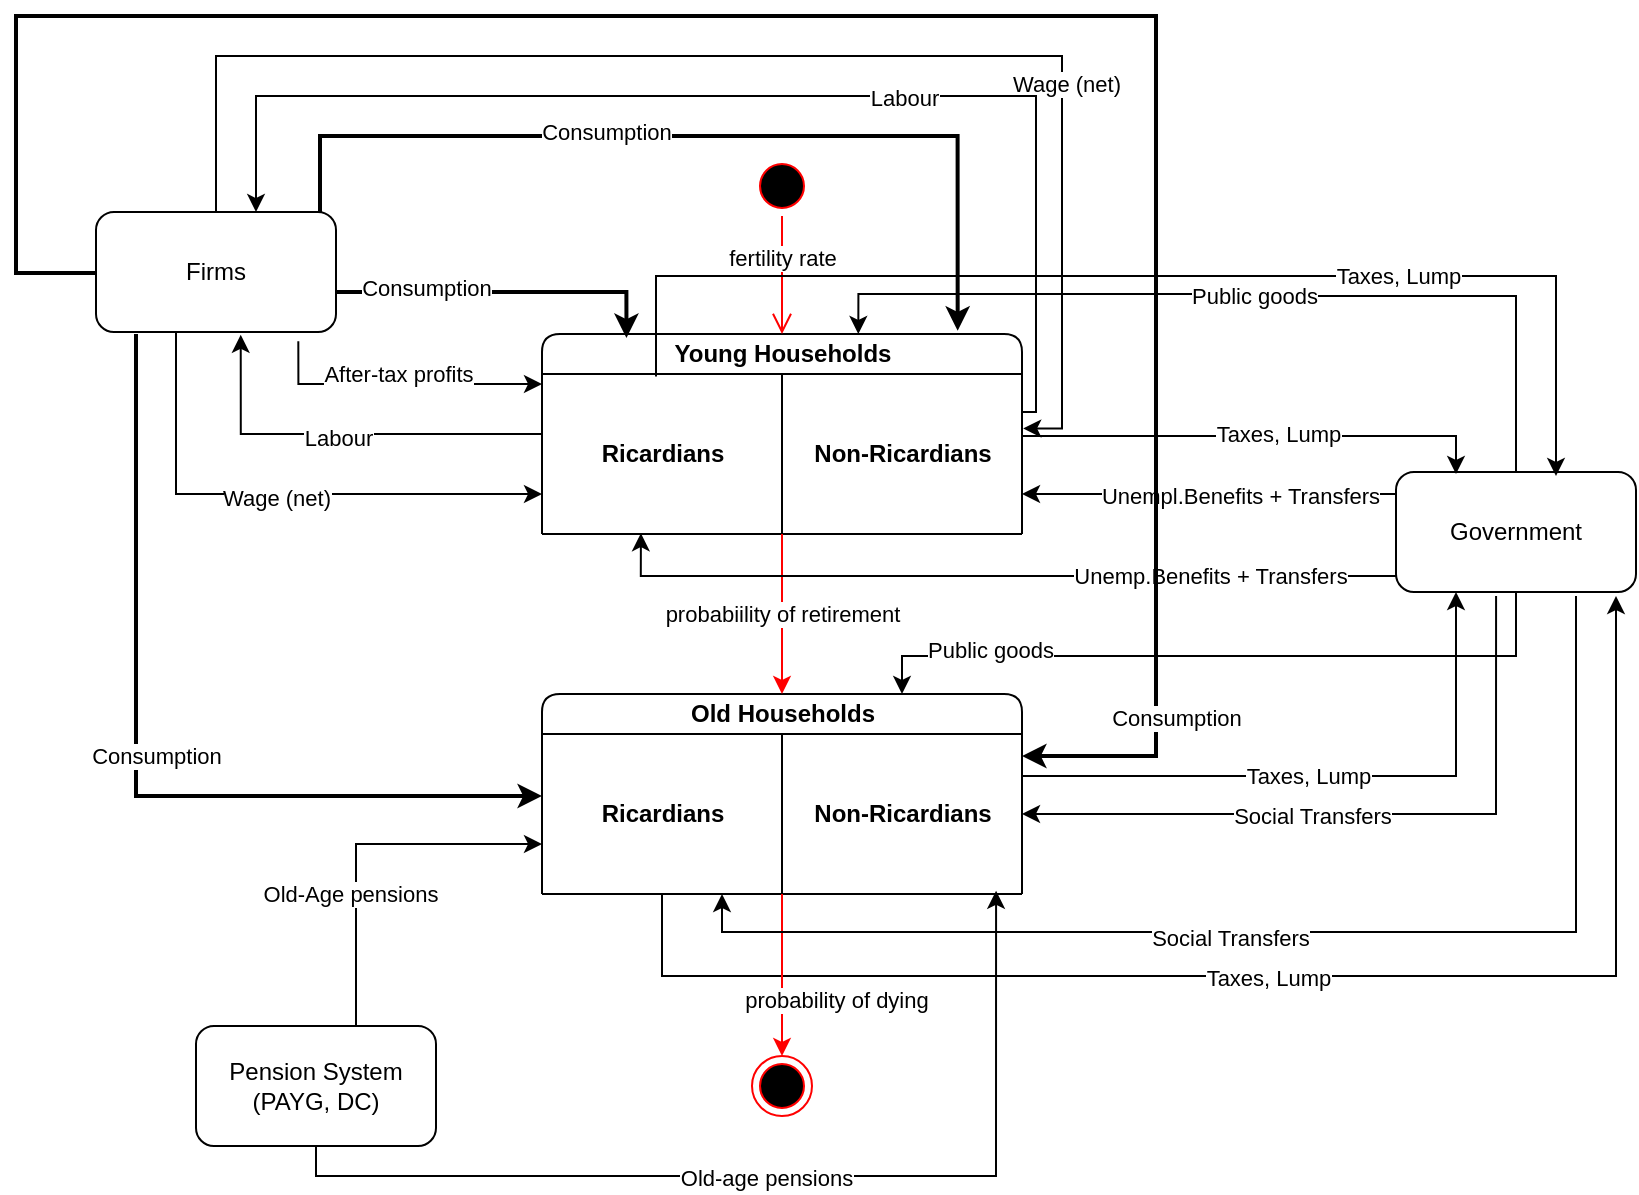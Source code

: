 <mxfile version="21.5.0" type="github">
  <diagram name="Page-1" id="tMCMHhbmJrTcd6gPD3CS">
    <mxGraphModel dx="1050" dy="485" grid="1" gridSize="10" guides="1" tooltips="1" connect="1" arrows="1" fold="1" page="1" pageScale="1" pageWidth="850" pageHeight="1100" math="0" shadow="0">
      <root>
        <mxCell id="0" />
        <mxCell id="1" parent="0" />
        <mxCell id="l6MMD0Yv1ODMxs29prFl-26" style="edgeStyle=orthogonalEdgeStyle;rounded=0;orthogonalLoop=1;jettySize=auto;html=1;entryX=0.603;entryY=1.023;entryDx=0;entryDy=0;entryPerimeter=0;" edge="1" parent="1" source="l6MMD0Yv1ODMxs29prFl-10" target="l6MMD0Yv1ODMxs29prFl-23">
          <mxGeometry relative="1" as="geometry" />
        </mxCell>
        <mxCell id="l6MMD0Yv1ODMxs29prFl-27" value="Labour" style="edgeLabel;html=1;align=center;verticalAlign=middle;resizable=0;points=[];" vertex="1" connectable="0" parent="l6MMD0Yv1ODMxs29prFl-26">
          <mxGeometry x="0.021" y="2" relative="1" as="geometry">
            <mxPoint as="offset" />
          </mxGeometry>
        </mxCell>
        <mxCell id="l6MMD0Yv1ODMxs29prFl-10" value="Young Households" style="swimlane;childLayout=stackLayout;resizeParent=1;resizeParentMax=0;startSize=20;html=1;rounded=1;swimlaneLine=0;" vertex="1" parent="1">
          <mxGeometry x="283" y="179" width="240" height="100" as="geometry" />
        </mxCell>
        <mxCell id="l6MMD0Yv1ODMxs29prFl-11" value="Ricardians" style="swimlane;startSize=230;html=1;rounded=1;glass=0;shadow=0;" vertex="1" parent="l6MMD0Yv1ODMxs29prFl-10">
          <mxGeometry y="20" width="120" height="80" as="geometry" />
        </mxCell>
        <mxCell id="l6MMD0Yv1ODMxs29prFl-12" value="Non-Ricardians" style="swimlane;startSize=230;html=1;rounded=1;" vertex="1" parent="l6MMD0Yv1ODMxs29prFl-10">
          <mxGeometry x="120" y="20" width="120" height="80" as="geometry" />
        </mxCell>
        <mxCell id="l6MMD0Yv1ODMxs29prFl-14" value="Old Households" style="swimlane;childLayout=stackLayout;resizeParent=1;resizeParentMax=0;startSize=20;html=1;rounded=1;swimlaneLine=0;" vertex="1" parent="1">
          <mxGeometry x="283" y="359" width="240" height="100" as="geometry" />
        </mxCell>
        <mxCell id="l6MMD0Yv1ODMxs29prFl-68" style="edgeStyle=orthogonalEdgeStyle;rounded=0;orthogonalLoop=1;jettySize=auto;html=1;" edge="1" parent="l6MMD0Yv1ODMxs29prFl-14" source="l6MMD0Yv1ODMxs29prFl-15">
          <mxGeometry relative="1" as="geometry">
            <mxPoint x="537" y="-49" as="targetPoint" />
            <Array as="points">
              <mxPoint x="60" y="141" />
              <mxPoint x="537" y="141" />
            </Array>
          </mxGeometry>
        </mxCell>
        <mxCell id="l6MMD0Yv1ODMxs29prFl-69" value="Taxes, Lump" style="edgeLabel;html=1;align=center;verticalAlign=middle;resizable=0;points=[];" vertex="1" connectable="0" parent="l6MMD0Yv1ODMxs29prFl-68">
          <mxGeometry x="-0.03" y="-1" relative="1" as="geometry">
            <mxPoint as="offset" />
          </mxGeometry>
        </mxCell>
        <mxCell id="l6MMD0Yv1ODMxs29prFl-15" value="Ricardians" style="swimlane;startSize=230;html=1;rounded=1;" vertex="1" parent="l6MMD0Yv1ODMxs29prFl-14">
          <mxGeometry y="20" width="120" height="80" as="geometry" />
        </mxCell>
        <mxCell id="l6MMD0Yv1ODMxs29prFl-16" value="Non-Ricardians" style="swimlane;startSize=230;html=1;rounded=1;" vertex="1" parent="l6MMD0Yv1ODMxs29prFl-14">
          <mxGeometry x="120" y="20" width="120" height="80" as="geometry" />
        </mxCell>
        <mxCell id="l6MMD0Yv1ODMxs29prFl-18" value="" style="ellipse;html=1;shape=startState;fillColor=#000000;strokeColor=#ff0000;" vertex="1" parent="1">
          <mxGeometry x="388" y="90" width="30" height="30" as="geometry" />
        </mxCell>
        <mxCell id="l6MMD0Yv1ODMxs29prFl-19" value="fertility rate" style="edgeStyle=orthogonalEdgeStyle;html=1;verticalAlign=bottom;endArrow=open;endSize=8;strokeColor=#ff0000;rounded=0;entryX=0.5;entryY=0;entryDx=0;entryDy=0;exitX=0.5;exitY=1;exitDx=0;exitDy=0;" edge="1" source="l6MMD0Yv1ODMxs29prFl-18" parent="1" target="l6MMD0Yv1ODMxs29prFl-10">
          <mxGeometry relative="1" as="geometry">
            <mxPoint x="403" y="169" as="targetPoint" />
            <mxPoint x="403" y="148" as="sourcePoint" />
          </mxGeometry>
        </mxCell>
        <mxCell id="l6MMD0Yv1ODMxs29prFl-20" value="probabiility of retirement" style="edgeStyle=orthogonalEdgeStyle;rounded=0;orthogonalLoop=1;jettySize=auto;html=1;exitX=1;exitY=1;exitDx=0;exitDy=0;entryX=0.5;entryY=0;entryDx=0;entryDy=0;strokeColor=#FF0000;" edge="1" parent="1" source="l6MMD0Yv1ODMxs29prFl-11" target="l6MMD0Yv1ODMxs29prFl-14">
          <mxGeometry relative="1" as="geometry" />
        </mxCell>
        <mxCell id="l6MMD0Yv1ODMxs29prFl-21" value="" style="ellipse;html=1;shape=endState;fillColor=#000000;strokeColor=#ff0000;" vertex="1" parent="1">
          <mxGeometry x="388" y="540" width="30" height="30" as="geometry" />
        </mxCell>
        <mxCell id="l6MMD0Yv1ODMxs29prFl-22" value="probability of dying" style="edgeStyle=orthogonalEdgeStyle;rounded=0;orthogonalLoop=1;jettySize=auto;html=1;exitX=1;exitY=1;exitDx=0;exitDy=0;strokeColor=#FF0000;entryX=0.5;entryY=0;entryDx=0;entryDy=0;" edge="1" parent="1" source="l6MMD0Yv1ODMxs29prFl-15" target="l6MMD0Yv1ODMxs29prFl-21">
          <mxGeometry x="0.291" y="27" relative="1" as="geometry">
            <mxPoint x="403" y="489" as="targetPoint" />
            <mxPoint as="offset" />
          </mxGeometry>
        </mxCell>
        <mxCell id="l6MMD0Yv1ODMxs29prFl-24" style="edgeStyle=orthogonalEdgeStyle;rounded=0;orthogonalLoop=1;jettySize=auto;html=1;entryX=0;entryY=0.75;entryDx=0;entryDy=0;" edge="1" parent="1" source="l6MMD0Yv1ODMxs29prFl-23" target="l6MMD0Yv1ODMxs29prFl-11">
          <mxGeometry relative="1" as="geometry">
            <Array as="points">
              <mxPoint x="100" y="259" />
            </Array>
          </mxGeometry>
        </mxCell>
        <mxCell id="l6MMD0Yv1ODMxs29prFl-25" value="Wage (net)" style="edgeLabel;html=1;align=center;verticalAlign=middle;resizable=0;points=[];" vertex="1" connectable="0" parent="l6MMD0Yv1ODMxs29prFl-24">
          <mxGeometry x="-0.13" y="-2" relative="1" as="geometry">
            <mxPoint x="16" as="offset" />
          </mxGeometry>
        </mxCell>
        <mxCell id="l6MMD0Yv1ODMxs29prFl-29" style="edgeStyle=orthogonalEdgeStyle;rounded=0;orthogonalLoop=1;jettySize=auto;html=1;entryX=1.005;entryY=0.34;entryDx=0;entryDy=0;entryPerimeter=0;" edge="1" parent="1" source="l6MMD0Yv1ODMxs29prFl-23" target="l6MMD0Yv1ODMxs29prFl-12">
          <mxGeometry relative="1" as="geometry">
            <Array as="points">
              <mxPoint x="120" y="40" />
              <mxPoint x="543" y="40" />
              <mxPoint x="543" y="226" />
            </Array>
          </mxGeometry>
        </mxCell>
        <mxCell id="l6MMD0Yv1ODMxs29prFl-36" value="Wage (net)" style="edgeLabel;html=1;align=center;verticalAlign=middle;resizable=0;points=[];" vertex="1" connectable="0" parent="l6MMD0Yv1ODMxs29prFl-29">
          <mxGeometry x="0.458" y="2" relative="1" as="geometry">
            <mxPoint as="offset" />
          </mxGeometry>
        </mxCell>
        <mxCell id="l6MMD0Yv1ODMxs29prFl-33" style="edgeStyle=orthogonalEdgeStyle;rounded=0;orthogonalLoop=1;jettySize=auto;html=1;entryX=0;entryY=0.25;entryDx=0;entryDy=0;exitX=0.843;exitY=1.077;exitDx=0;exitDy=0;exitPerimeter=0;" edge="1" parent="1" source="l6MMD0Yv1ODMxs29prFl-23" target="l6MMD0Yv1ODMxs29prFl-10">
          <mxGeometry relative="1" as="geometry">
            <Array as="points">
              <mxPoint x="161" y="204" />
            </Array>
          </mxGeometry>
        </mxCell>
        <mxCell id="l6MMD0Yv1ODMxs29prFl-34" value="After-tax profits" style="edgeLabel;html=1;align=center;verticalAlign=middle;resizable=0;points=[];" vertex="1" connectable="0" parent="l6MMD0Yv1ODMxs29prFl-33">
          <mxGeometry x="-0.239" y="-2" relative="1" as="geometry">
            <mxPoint x="16" y="-7" as="offset" />
          </mxGeometry>
        </mxCell>
        <mxCell id="l6MMD0Yv1ODMxs29prFl-37" style="edgeStyle=orthogonalEdgeStyle;rounded=0;orthogonalLoop=1;jettySize=auto;html=1;entryX=0.176;entryY=0.02;entryDx=0;entryDy=0;entryPerimeter=0;fillColor=#1ba1e2;strokeColor=#000000;strokeWidth=2;" edge="1" parent="1" source="l6MMD0Yv1ODMxs29prFl-23" target="l6MMD0Yv1ODMxs29prFl-10">
          <mxGeometry relative="1" as="geometry">
            <Array as="points">
              <mxPoint x="325" y="158" />
            </Array>
          </mxGeometry>
        </mxCell>
        <mxCell id="l6MMD0Yv1ODMxs29prFl-38" value="Consumption" style="edgeLabel;html=1;align=center;verticalAlign=middle;resizable=0;points=[];" vertex="1" connectable="0" parent="l6MMD0Yv1ODMxs29prFl-37">
          <mxGeometry x="-0.464" y="2" relative="1" as="geometry">
            <mxPoint as="offset" />
          </mxGeometry>
        </mxCell>
        <mxCell id="l6MMD0Yv1ODMxs29prFl-23" value="Firms" style="rounded=1;whiteSpace=wrap;html=1;" vertex="1" parent="1">
          <mxGeometry x="60" y="118" width="120" height="60" as="geometry" />
        </mxCell>
        <mxCell id="l6MMD0Yv1ODMxs29prFl-32" style="edgeStyle=orthogonalEdgeStyle;rounded=0;orthogonalLoop=1;jettySize=auto;html=1;" edge="1" parent="1" source="l6MMD0Yv1ODMxs29prFl-12" target="l6MMD0Yv1ODMxs29prFl-23">
          <mxGeometry relative="1" as="geometry">
            <Array as="points">
              <mxPoint x="530" y="218" />
              <mxPoint x="530" y="60" />
              <mxPoint x="140" y="60" />
            </Array>
          </mxGeometry>
        </mxCell>
        <mxCell id="l6MMD0Yv1ODMxs29prFl-35" value="Labour" style="edgeLabel;html=1;align=center;verticalAlign=middle;resizable=0;points=[];" vertex="1" connectable="0" parent="l6MMD0Yv1ODMxs29prFl-32">
          <mxGeometry x="-0.247" y="1" relative="1" as="geometry">
            <mxPoint as="offset" />
          </mxGeometry>
        </mxCell>
        <mxCell id="l6MMD0Yv1ODMxs29prFl-53" style="edgeStyle=orthogonalEdgeStyle;rounded=0;orthogonalLoop=1;jettySize=auto;html=1;entryX=1;entryY=0.75;entryDx=0;entryDy=0;" edge="1" parent="1" source="l6MMD0Yv1ODMxs29prFl-41" target="l6MMD0Yv1ODMxs29prFl-12">
          <mxGeometry relative="1" as="geometry">
            <Array as="points">
              <mxPoint x="650" y="259" />
              <mxPoint x="650" y="259" />
            </Array>
          </mxGeometry>
        </mxCell>
        <mxCell id="l6MMD0Yv1ODMxs29prFl-56" value="Unempl.Benefits + Transfers" style="edgeLabel;html=1;align=center;verticalAlign=middle;resizable=0;points=[];" vertex="1" connectable="0" parent="l6MMD0Yv1ODMxs29prFl-53">
          <mxGeometry x="-0.195" y="1" relative="1" as="geometry">
            <mxPoint x="-3" as="offset" />
          </mxGeometry>
        </mxCell>
        <mxCell id="l6MMD0Yv1ODMxs29prFl-54" style="edgeStyle=orthogonalEdgeStyle;rounded=0;orthogonalLoop=1;jettySize=auto;html=1;entryX=0.412;entryY=0.995;entryDx=0;entryDy=0;entryPerimeter=0;" edge="1" parent="1" source="l6MMD0Yv1ODMxs29prFl-41" target="l6MMD0Yv1ODMxs29prFl-11">
          <mxGeometry relative="1" as="geometry">
            <mxPoint x="330" y="288" as="targetPoint" />
            <Array as="points">
              <mxPoint x="332" y="300" />
            </Array>
          </mxGeometry>
        </mxCell>
        <mxCell id="l6MMD0Yv1ODMxs29prFl-55" value="Unemp.Benefits + Transfers" style="edgeLabel;html=1;align=center;verticalAlign=middle;resizable=0;points=[];" vertex="1" connectable="0" parent="l6MMD0Yv1ODMxs29prFl-54">
          <mxGeometry x="-0.793" relative="1" as="geometry">
            <mxPoint x="-52" as="offset" />
          </mxGeometry>
        </mxCell>
        <mxCell id="l6MMD0Yv1ODMxs29prFl-57" style="edgeStyle=orthogonalEdgeStyle;rounded=0;orthogonalLoop=1;jettySize=auto;html=1;entryX=1;entryY=0.5;entryDx=0;entryDy=0;exitX=0.417;exitY=1.033;exitDx=0;exitDy=0;exitPerimeter=0;" edge="1" parent="1" source="l6MMD0Yv1ODMxs29prFl-41" target="l6MMD0Yv1ODMxs29prFl-16">
          <mxGeometry relative="1" as="geometry">
            <mxPoint x="760" y="338" as="sourcePoint" />
            <Array as="points">
              <mxPoint x="760" y="419" />
            </Array>
          </mxGeometry>
        </mxCell>
        <mxCell id="l6MMD0Yv1ODMxs29prFl-58" value="Social Transfers" style="edgeLabel;html=1;align=center;verticalAlign=middle;resizable=0;points=[];" vertex="1" connectable="0" parent="l6MMD0Yv1ODMxs29prFl-57">
          <mxGeometry x="0.164" y="1" relative="1" as="geometry">
            <mxPoint as="offset" />
          </mxGeometry>
        </mxCell>
        <mxCell id="l6MMD0Yv1ODMxs29prFl-59" style="edgeStyle=orthogonalEdgeStyle;rounded=0;orthogonalLoop=1;jettySize=auto;html=1;entryX=0.75;entryY=1;entryDx=0;entryDy=0;" edge="1" parent="1" target="l6MMD0Yv1ODMxs29prFl-15">
          <mxGeometry relative="1" as="geometry">
            <mxPoint x="800" y="310" as="sourcePoint" />
            <mxPoint x="440" y="458" as="targetPoint" />
            <Array as="points">
              <mxPoint x="800" y="478" />
              <mxPoint x="373" y="478" />
            </Array>
          </mxGeometry>
        </mxCell>
        <mxCell id="l6MMD0Yv1ODMxs29prFl-60" value="Social Transfers" style="edgeLabel;html=1;align=center;verticalAlign=middle;resizable=0;points=[];" vertex="1" connectable="0" parent="l6MMD0Yv1ODMxs29prFl-59">
          <mxGeometry x="0.112" y="3" relative="1" as="geometry">
            <mxPoint as="offset" />
          </mxGeometry>
        </mxCell>
        <mxCell id="l6MMD0Yv1ODMxs29prFl-76" value="Public goods" style="edgeStyle=orthogonalEdgeStyle;rounded=0;orthogonalLoop=1;jettySize=auto;html=1;entryX=0.659;entryY=0;entryDx=0;entryDy=0;entryPerimeter=0;" edge="1" parent="1" source="l6MMD0Yv1ODMxs29prFl-41" target="l6MMD0Yv1ODMxs29prFl-10">
          <mxGeometry relative="1" as="geometry">
            <Array as="points">
              <mxPoint x="770" y="160" />
              <mxPoint x="617" y="160" />
              <mxPoint x="617" y="159" />
              <mxPoint x="441" y="159" />
            </Array>
          </mxGeometry>
        </mxCell>
        <mxCell id="l6MMD0Yv1ODMxs29prFl-77" style="edgeStyle=orthogonalEdgeStyle;rounded=0;orthogonalLoop=1;jettySize=auto;html=1;entryX=0.75;entryY=0;entryDx=0;entryDy=0;" edge="1" parent="1" source="l6MMD0Yv1ODMxs29prFl-41" target="l6MMD0Yv1ODMxs29prFl-14">
          <mxGeometry relative="1" as="geometry">
            <Array as="points">
              <mxPoint x="770" y="340" />
              <mxPoint x="463" y="340" />
            </Array>
          </mxGeometry>
        </mxCell>
        <mxCell id="l6MMD0Yv1ODMxs29prFl-78" value="Public goods" style="edgeLabel;html=1;align=center;verticalAlign=middle;resizable=0;points=[];" vertex="1" connectable="0" parent="l6MMD0Yv1ODMxs29prFl-77">
          <mxGeometry x="0.65" y="-3" relative="1" as="geometry">
            <mxPoint as="offset" />
          </mxGeometry>
        </mxCell>
        <mxCell id="l6MMD0Yv1ODMxs29prFl-41" value="Government" style="rounded=1;whiteSpace=wrap;html=1;" vertex="1" parent="1">
          <mxGeometry x="710" y="248" width="120" height="60" as="geometry" />
        </mxCell>
        <mxCell id="l6MMD0Yv1ODMxs29prFl-48" style="edgeStyle=orthogonalEdgeStyle;rounded=0;orthogonalLoop=1;jettySize=auto;html=1;fillColor=#1ba1e2;strokeColor=#000000;strokeWidth=2;" edge="1" parent="1">
          <mxGeometry relative="1" as="geometry">
            <mxPoint x="60" y="148.5" as="sourcePoint" />
            <mxPoint x="523" y="390" as="targetPoint" />
            <Array as="points">
              <mxPoint x="20" y="149" />
              <mxPoint x="20" y="20" />
              <mxPoint x="590" y="20" />
              <mxPoint x="590" y="390" />
              <mxPoint x="523" y="390" />
            </Array>
          </mxGeometry>
        </mxCell>
        <mxCell id="l6MMD0Yv1ODMxs29prFl-49" value="Consumption" style="edgeLabel;html=1;align=center;verticalAlign=middle;resizable=0;points=[];" vertex="1" connectable="0" parent="l6MMD0Yv1ODMxs29prFl-48">
          <mxGeometry x="0.696" y="-1" relative="1" as="geometry">
            <mxPoint x="11" y="92" as="offset" />
          </mxGeometry>
        </mxCell>
        <mxCell id="l6MMD0Yv1ODMxs29prFl-50" value="Consumption" style="edgeStyle=orthogonalEdgeStyle;rounded=0;orthogonalLoop=1;jettySize=auto;html=1;entryX=0;entryY=0.75;entryDx=0;entryDy=0;fillColor=#1ba1e2;strokeColor=#000000;strokeWidth=2;" edge="1" parent="1">
          <mxGeometry x="-0.028" y="10" relative="1" as="geometry">
            <mxPoint x="80" y="179" as="sourcePoint" />
            <mxPoint x="283" y="410" as="targetPoint" />
            <Array as="points">
              <mxPoint x="80" y="410" />
            </Array>
            <mxPoint as="offset" />
          </mxGeometry>
        </mxCell>
        <mxCell id="l6MMD0Yv1ODMxs29prFl-51" style="edgeStyle=orthogonalEdgeStyle;rounded=0;orthogonalLoop=1;jettySize=auto;html=1;exitX=0.93;exitY=-0.003;exitDx=0;exitDy=0;entryX=0.866;entryY=-0.016;entryDx=0;entryDy=0;entryPerimeter=0;exitPerimeter=0;fillColor=#1ba1e2;strokeColor=#000000;strokeWidth=2;" edge="1" parent="1" target="l6MMD0Yv1ODMxs29prFl-10">
          <mxGeometry relative="1" as="geometry">
            <mxPoint x="172" y="118" as="sourcePoint" />
            <mxPoint x="490" y="175" as="targetPoint" />
            <Array as="points">
              <mxPoint x="172" y="80" />
              <mxPoint x="491" y="80" />
            </Array>
          </mxGeometry>
        </mxCell>
        <mxCell id="l6MMD0Yv1ODMxs29prFl-52" value="Consumption" style="edgeLabel;html=1;align=center;verticalAlign=middle;resizable=0;points=[];" vertex="1" connectable="0" parent="l6MMD0Yv1ODMxs29prFl-51">
          <mxGeometry x="-0.206" y="2" relative="1" as="geometry">
            <mxPoint as="offset" />
          </mxGeometry>
        </mxCell>
        <mxCell id="l6MMD0Yv1ODMxs29prFl-61" style="edgeStyle=orthogonalEdgeStyle;rounded=0;orthogonalLoop=1;jettySize=auto;html=1;exitX=0.558;exitY=0.013;exitDx=0;exitDy=0;exitPerimeter=0;" edge="1" parent="1">
          <mxGeometry relative="1" as="geometry">
            <mxPoint x="340.0" y="200.22" as="sourcePoint" />
            <mxPoint x="790" y="250" as="targetPoint" />
            <Array as="points">
              <mxPoint x="340" y="150" />
              <mxPoint x="790" y="150" />
              <mxPoint x="790" y="248" />
            </Array>
          </mxGeometry>
        </mxCell>
        <mxCell id="l6MMD0Yv1ODMxs29prFl-64" value="Taxes, Lump" style="edgeLabel;html=1;align=center;verticalAlign=middle;resizable=0;points=[];" vertex="1" connectable="0" parent="l6MMD0Yv1ODMxs29prFl-61">
          <mxGeometry x="0.402" relative="1" as="geometry">
            <mxPoint as="offset" />
          </mxGeometry>
        </mxCell>
        <mxCell id="l6MMD0Yv1ODMxs29prFl-62" style="edgeStyle=orthogonalEdgeStyle;rounded=0;orthogonalLoop=1;jettySize=auto;html=1;" edge="1" parent="1" source="l6MMD0Yv1ODMxs29prFl-12">
          <mxGeometry relative="1" as="geometry">
            <mxPoint x="740" y="249" as="targetPoint" />
            <Array as="points">
              <mxPoint x="740" y="230" />
              <mxPoint x="740" y="249" />
            </Array>
          </mxGeometry>
        </mxCell>
        <mxCell id="l6MMD0Yv1ODMxs29prFl-63" value="Taxes, Lump" style="edgeLabel;html=1;align=center;verticalAlign=middle;resizable=0;points=[];" vertex="1" connectable="0" parent="l6MMD0Yv1ODMxs29prFl-62">
          <mxGeometry x="0.121" y="-3" relative="1" as="geometry">
            <mxPoint x="-5" y="-4" as="offset" />
          </mxGeometry>
        </mxCell>
        <mxCell id="l6MMD0Yv1ODMxs29prFl-65" style="edgeStyle=orthogonalEdgeStyle;rounded=0;orthogonalLoop=1;jettySize=auto;html=1;entryX=0.25;entryY=1;entryDx=0;entryDy=0;" edge="1" parent="1" source="l6MMD0Yv1ODMxs29prFl-16" target="l6MMD0Yv1ODMxs29prFl-41">
          <mxGeometry relative="1" as="geometry">
            <mxPoint x="740" y="340" as="targetPoint" />
            <Array as="points">
              <mxPoint x="740" y="400" />
            </Array>
          </mxGeometry>
        </mxCell>
        <mxCell id="l6MMD0Yv1ODMxs29prFl-66" value="Taxes, Lump" style="edgeLabel;html=1;align=center;verticalAlign=middle;resizable=0;points=[];" vertex="1" connectable="0" parent="l6MMD0Yv1ODMxs29prFl-65">
          <mxGeometry x="-0.074" relative="1" as="geometry">
            <mxPoint as="offset" />
          </mxGeometry>
        </mxCell>
        <mxCell id="l6MMD0Yv1ODMxs29prFl-72" style="edgeStyle=orthogonalEdgeStyle;rounded=0;orthogonalLoop=1;jettySize=auto;html=1;entryX=0;entryY=0.75;entryDx=0;entryDy=0;" edge="1" parent="1" source="l6MMD0Yv1ODMxs29prFl-71" target="l6MMD0Yv1ODMxs29prFl-14">
          <mxGeometry relative="1" as="geometry">
            <Array as="points">
              <mxPoint x="190" y="434" />
            </Array>
          </mxGeometry>
        </mxCell>
        <mxCell id="l6MMD0Yv1ODMxs29prFl-74" value="Old-Age pensions" style="edgeLabel;html=1;align=center;verticalAlign=middle;resizable=0;points=[];" vertex="1" connectable="0" parent="l6MMD0Yv1ODMxs29prFl-72">
          <mxGeometry x="-0.276" y="3" relative="1" as="geometry">
            <mxPoint as="offset" />
          </mxGeometry>
        </mxCell>
        <mxCell id="l6MMD0Yv1ODMxs29prFl-73" style="edgeStyle=orthogonalEdgeStyle;rounded=0;orthogonalLoop=1;jettySize=auto;html=1;entryX=0.892;entryY=0.98;entryDx=0;entryDy=0;entryPerimeter=0;" edge="1" parent="1" source="l6MMD0Yv1ODMxs29prFl-71" target="l6MMD0Yv1ODMxs29prFl-16">
          <mxGeometry relative="1" as="geometry">
            <Array as="points">
              <mxPoint x="170" y="600" />
              <mxPoint x="510" y="600" />
            </Array>
          </mxGeometry>
        </mxCell>
        <mxCell id="l6MMD0Yv1ODMxs29prFl-75" value="Old-age pensions" style="edgeLabel;html=1;align=center;verticalAlign=middle;resizable=0;points=[];" vertex="1" connectable="0" parent="l6MMD0Yv1ODMxs29prFl-73">
          <mxGeometry x="-0.036" y="-1" relative="1" as="geometry">
            <mxPoint as="offset" />
          </mxGeometry>
        </mxCell>
        <mxCell id="l6MMD0Yv1ODMxs29prFl-71" value="Pension System (PAYG, DC)" style="rounded=1;whiteSpace=wrap;html=1;" vertex="1" parent="1">
          <mxGeometry x="110" y="525" width="120" height="60" as="geometry" />
        </mxCell>
      </root>
    </mxGraphModel>
  </diagram>
</mxfile>
